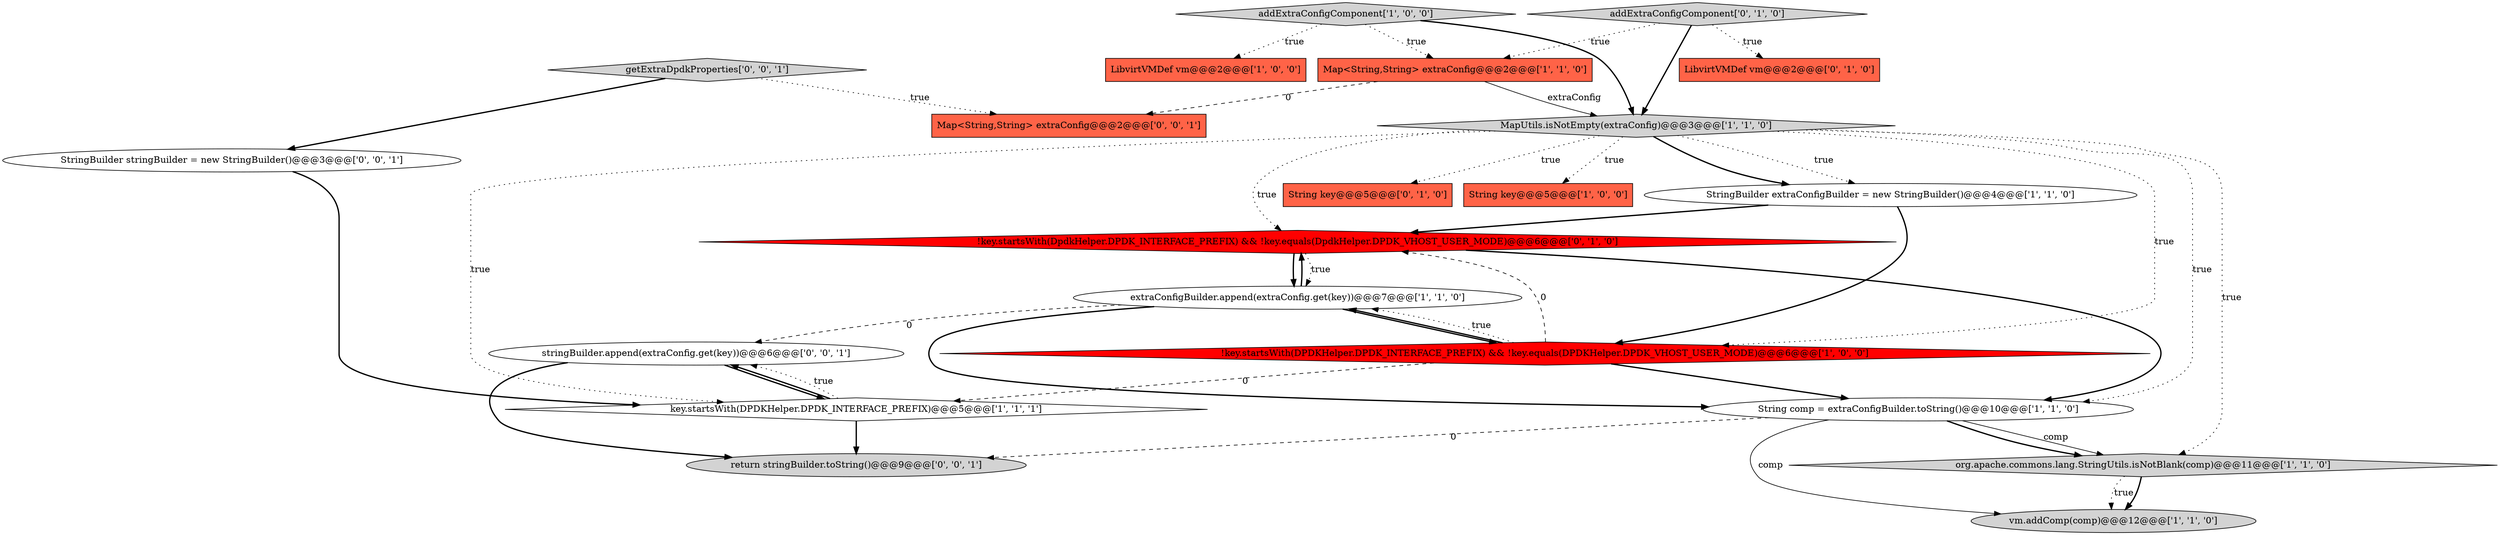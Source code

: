 digraph {
1 [style = filled, label = "LibvirtVMDef vm@@@2@@@['1', '0', '0']", fillcolor = tomato, shape = box image = "AAA0AAABBB1BBB"];
19 [style = filled, label = "StringBuilder stringBuilder = new StringBuilder()@@@3@@@['0', '0', '1']", fillcolor = white, shape = ellipse image = "AAA0AAABBB3BBB"];
17 [style = filled, label = "stringBuilder.append(extraConfig.get(key))@@@6@@@['0', '0', '1']", fillcolor = white, shape = ellipse image = "AAA0AAABBB3BBB"];
5 [style = filled, label = "String comp = extraConfigBuilder.toString()@@@10@@@['1', '1', '0']", fillcolor = white, shape = ellipse image = "AAA0AAABBB1BBB"];
9 [style = filled, label = "addExtraConfigComponent['1', '0', '0']", fillcolor = lightgray, shape = diamond image = "AAA0AAABBB1BBB"];
3 [style = filled, label = "MapUtils.isNotEmpty(extraConfig)@@@3@@@['1', '1', '0']", fillcolor = lightgray, shape = diamond image = "AAA0AAABBB1BBB"];
12 [style = filled, label = "String key@@@5@@@['0', '1', '0']", fillcolor = tomato, shape = box image = "AAA0AAABBB2BBB"];
18 [style = filled, label = "return stringBuilder.toString()@@@9@@@['0', '0', '1']", fillcolor = lightgray, shape = ellipse image = "AAA0AAABBB3BBB"];
13 [style = filled, label = "LibvirtVMDef vm@@@2@@@['0', '1', '0']", fillcolor = tomato, shape = box image = "AAA0AAABBB2BBB"];
15 [style = filled, label = "addExtraConfigComponent['0', '1', '0']", fillcolor = lightgray, shape = diamond image = "AAA0AAABBB2BBB"];
16 [style = filled, label = "Map<String,String> extraConfig@@@2@@@['0', '0', '1']", fillcolor = tomato, shape = box image = "AAA0AAABBB3BBB"];
2 [style = filled, label = "vm.addComp(comp)@@@12@@@['1', '1', '0']", fillcolor = lightgray, shape = ellipse image = "AAA0AAABBB1BBB"];
14 [style = filled, label = "!key.startsWith(DpdkHelper.DPDK_INTERFACE_PREFIX) && !key.equals(DpdkHelper.DPDK_VHOST_USER_MODE)@@@6@@@['0', '1', '0']", fillcolor = red, shape = diamond image = "AAA1AAABBB2BBB"];
8 [style = filled, label = "key.startsWith(DPDKHelper.DPDK_INTERFACE_PREFIX)@@@5@@@['1', '1', '1']", fillcolor = white, shape = diamond image = "AAA0AAABBB1BBB"];
20 [style = filled, label = "getExtraDpdkProperties['0', '0', '1']", fillcolor = lightgray, shape = diamond image = "AAA0AAABBB3BBB"];
10 [style = filled, label = "StringBuilder extraConfigBuilder = new StringBuilder()@@@4@@@['1', '1', '0']", fillcolor = white, shape = ellipse image = "AAA0AAABBB1BBB"];
0 [style = filled, label = "!key.startsWith(DPDKHelper.DPDK_INTERFACE_PREFIX) && !key.equals(DPDKHelper.DPDK_VHOST_USER_MODE)@@@6@@@['1', '0', '0']", fillcolor = red, shape = diamond image = "AAA1AAABBB1BBB"];
4 [style = filled, label = "String key@@@5@@@['1', '0', '0']", fillcolor = tomato, shape = box image = "AAA0AAABBB1BBB"];
7 [style = filled, label = "org.apache.commons.lang.StringUtils.isNotBlank(comp)@@@11@@@['1', '1', '0']", fillcolor = lightgray, shape = diamond image = "AAA0AAABBB1BBB"];
11 [style = filled, label = "extraConfigBuilder.append(extraConfig.get(key))@@@7@@@['1', '1', '0']", fillcolor = white, shape = ellipse image = "AAA0AAABBB1BBB"];
6 [style = filled, label = "Map<String,String> extraConfig@@@2@@@['1', '1', '0']", fillcolor = tomato, shape = box image = "AAA0AAABBB1BBB"];
17->8 [style = bold, label=""];
7->2 [style = dotted, label="true"];
3->7 [style = dotted, label="true"];
5->2 [style = solid, label="comp"];
5->7 [style = solid, label="comp"];
10->14 [style = bold, label=""];
11->14 [style = bold, label=""];
8->18 [style = bold, label=""];
3->10 [style = dotted, label="true"];
8->17 [style = dotted, label="true"];
3->4 [style = dotted, label="true"];
6->3 [style = solid, label="extraConfig"];
0->11 [style = bold, label=""];
11->17 [style = dashed, label="0"];
5->18 [style = dashed, label="0"];
9->6 [style = dotted, label="true"];
15->3 [style = bold, label=""];
19->8 [style = bold, label=""];
3->14 [style = dotted, label="true"];
15->13 [style = dotted, label="true"];
8->17 [style = bold, label=""];
0->14 [style = dashed, label="0"];
3->10 [style = bold, label=""];
11->5 [style = bold, label=""];
11->0 [style = bold, label=""];
3->5 [style = dotted, label="true"];
6->16 [style = dashed, label="0"];
7->2 [style = bold, label=""];
3->12 [style = dotted, label="true"];
15->6 [style = dotted, label="true"];
10->0 [style = bold, label=""];
9->1 [style = dotted, label="true"];
3->0 [style = dotted, label="true"];
9->3 [style = bold, label=""];
14->11 [style = dotted, label="true"];
5->7 [style = bold, label=""];
0->8 [style = dashed, label="0"];
20->19 [style = bold, label=""];
3->8 [style = dotted, label="true"];
0->11 [style = dotted, label="true"];
14->11 [style = bold, label=""];
17->18 [style = bold, label=""];
20->16 [style = dotted, label="true"];
0->5 [style = bold, label=""];
14->5 [style = bold, label=""];
}

